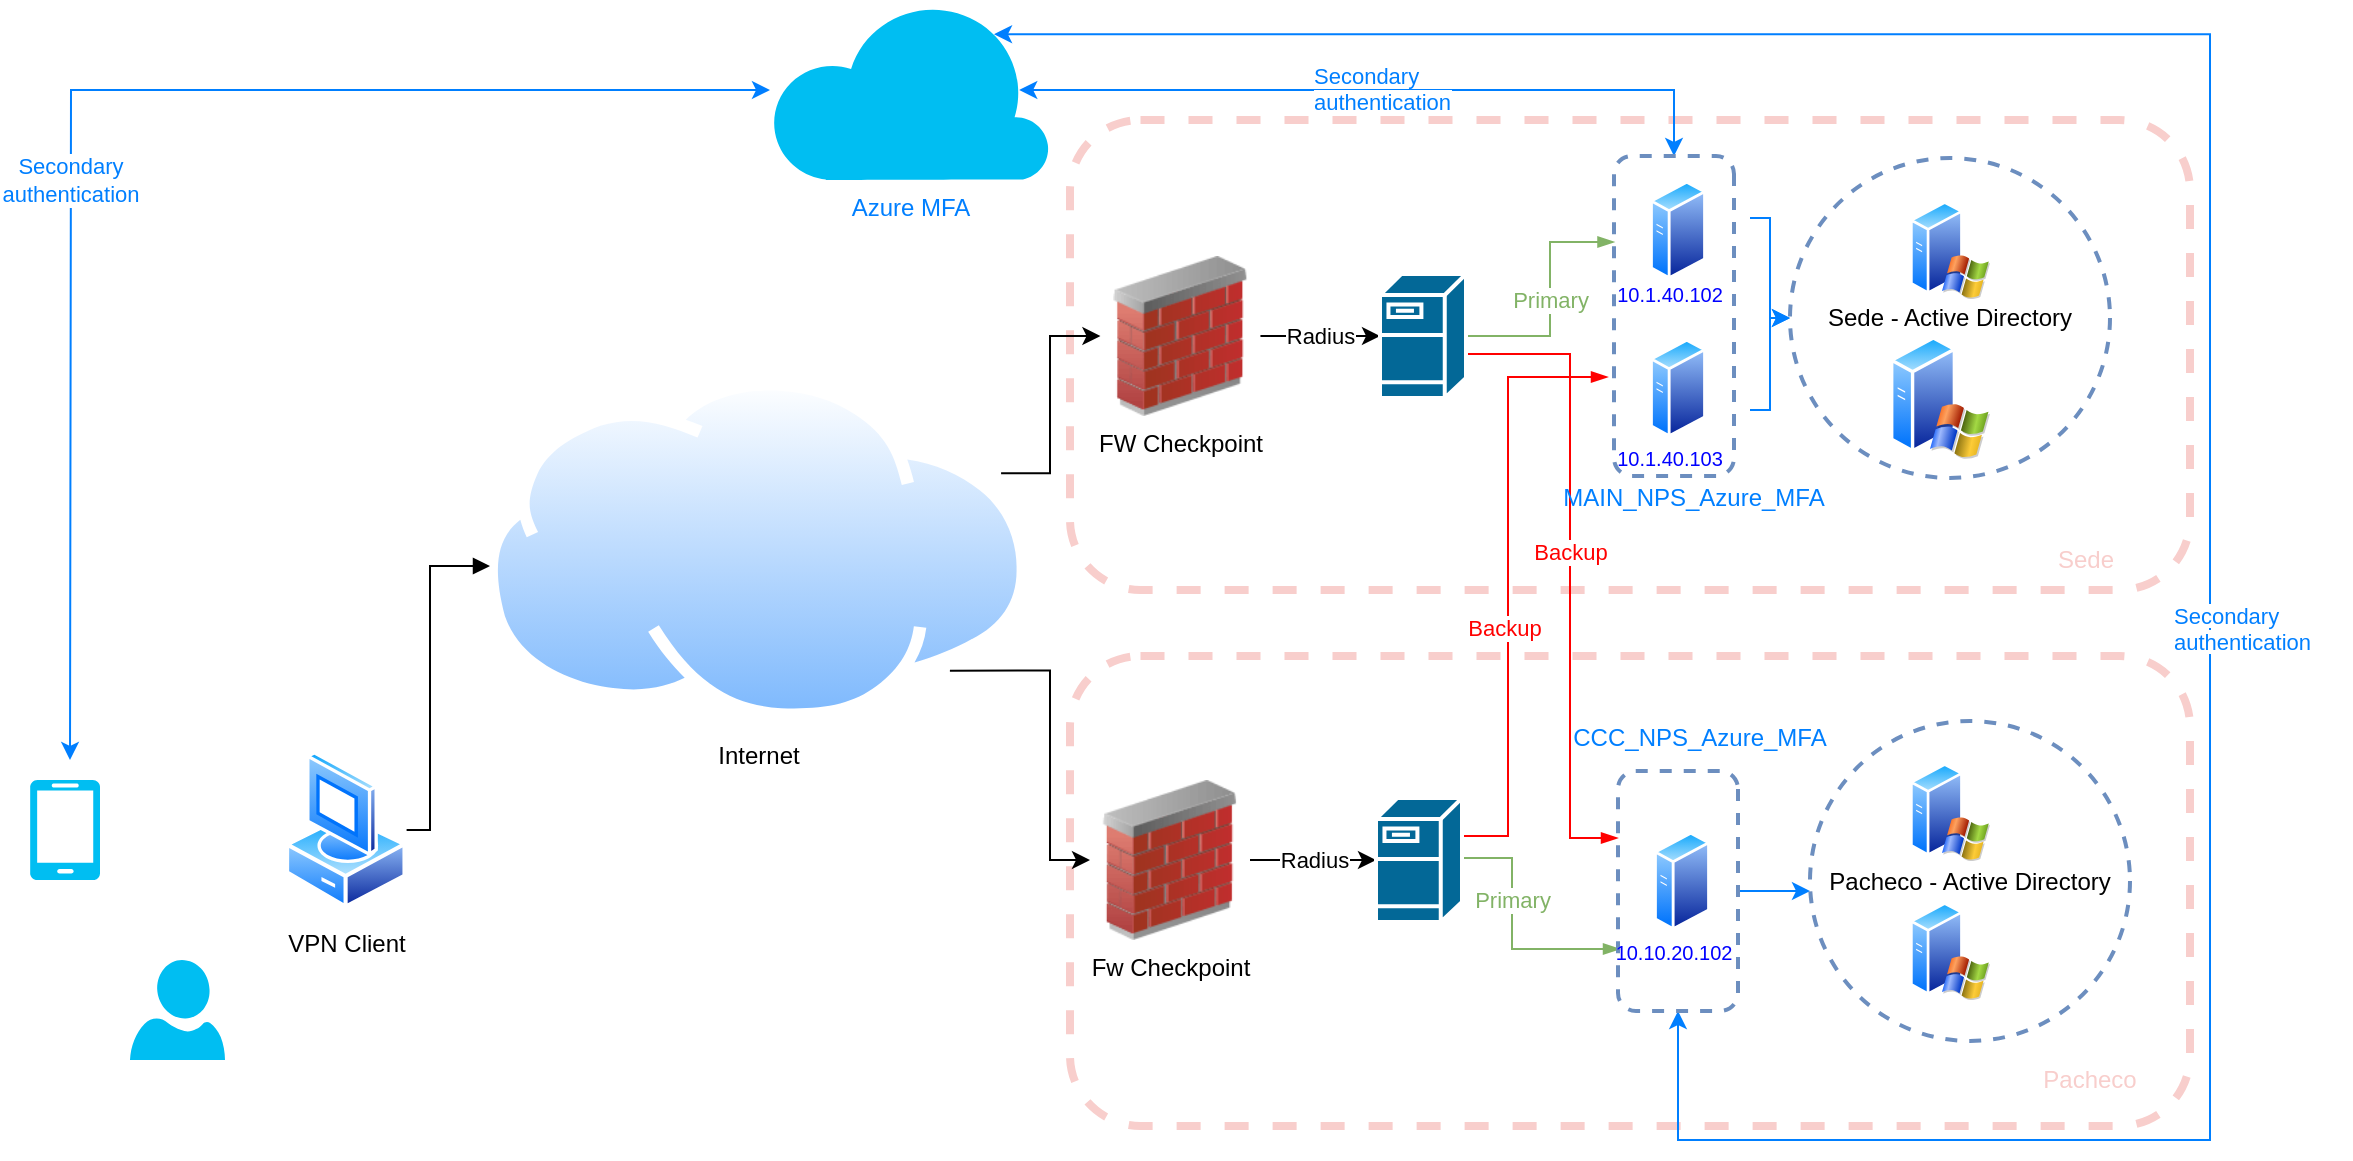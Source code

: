 <mxfile version="14.8.2" type="github">
  <diagram id="DdryZCAlk3Ttl0p2uT7I" name="Page-1">
    <mxGraphModel dx="1889" dy="847" grid="0" gridSize="10" guides="0" tooltips="1" connect="1" arrows="1" fold="1" page="0" pageScale="1" pageWidth="827" pageHeight="1169" math="0" shadow="0">
      <root>
        <mxCell id="0" />
        <mxCell id="1" parent="0" />
        <mxCell id="evP3hjp9oQl2P7tkNX2_-79" value="" style="rounded=1;whiteSpace=wrap;html=1;fontColor=#82B366;fillColor=none;dashed=1;strokeWidth=4;strokeColor=#F8CECC;" vertex="1" parent="1">
          <mxGeometry x="340" y="60" width="560" height="235" as="geometry" />
        </mxCell>
        <mxCell id="evP3hjp9oQl2P7tkNX2_-63" value="" style="rounded=1;whiteSpace=wrap;html=1;fontColor=#82B366;fillColor=none;dashed=1;strokeWidth=4;strokeColor=#F8CECC;" vertex="1" parent="1">
          <mxGeometry x="340" y="328" width="560" height="235" as="geometry" />
        </mxCell>
        <mxCell id="evP3hjp9oQl2P7tkNX2_-31" value="&lt;span&gt;Pacheco - Active Directory&lt;/span&gt;" style="ellipse;whiteSpace=wrap;html=1;aspect=fixed;strokeColor=#6c8ebf;dashed=1;strokeWidth=2;fillColor=none;" vertex="1" parent="1">
          <mxGeometry x="710" y="360.5" width="160" height="160" as="geometry" />
        </mxCell>
        <mxCell id="evP3hjp9oQl2P7tkNX2_-39" value="Radius" style="edgeStyle=orthogonalEdgeStyle;rounded=0;orthogonalLoop=1;jettySize=auto;html=1;" edge="1" parent="1" source="evP3hjp9oQl2P7tkNX2_-2" target="evP3hjp9oQl2P7tkNX2_-34">
          <mxGeometry relative="1" as="geometry" />
        </mxCell>
        <mxCell id="evP3hjp9oQl2P7tkNX2_-2" value="FW Checkpoint" style="image;html=1;image=img/lib/clip_art/networking/Firewall_02_128x128.png" vertex="1" parent="1">
          <mxGeometry x="355.22" y="128" width="80" height="80" as="geometry" />
        </mxCell>
        <mxCell id="evP3hjp9oQl2P7tkNX2_-40" value="Radius" style="edgeStyle=orthogonalEdgeStyle;rounded=0;orthogonalLoop=1;jettySize=auto;html=1;" edge="1" parent="1" source="evP3hjp9oQl2P7tkNX2_-3" target="evP3hjp9oQl2P7tkNX2_-35">
          <mxGeometry relative="1" as="geometry" />
        </mxCell>
        <mxCell id="evP3hjp9oQl2P7tkNX2_-3" value="Fw Checkpoint" style="image;html=1;image=img/lib/clip_art/networking/Firewall_02_128x128.png" vertex="1" parent="1">
          <mxGeometry x="350" y="390" width="80" height="80" as="geometry" />
        </mxCell>
        <mxCell id="evP3hjp9oQl2P7tkNX2_-30" value="" style="edgeStyle=orthogonalEdgeStyle;rounded=0;orthogonalLoop=1;jettySize=auto;html=1;strokeColor=#007FFF;" edge="1" parent="1" target="evP3hjp9oQl2P7tkNX2_-27">
          <mxGeometry relative="1" as="geometry">
            <mxPoint x="680" y="109" as="sourcePoint" />
            <Array as="points">
              <mxPoint x="690" y="109" />
              <mxPoint x="690" y="159" />
            </Array>
          </mxGeometry>
        </mxCell>
        <mxCell id="evP3hjp9oQl2P7tkNX2_-4" value="" style="aspect=fixed;perimeter=ellipsePerimeter;html=1;align=center;shadow=0;dashed=0;spacingTop=3;image;image=img/lib/active_directory/generic_server.svg;" vertex="1" parent="1">
          <mxGeometry x="630" y="90" width="28.0" height="50" as="geometry" />
        </mxCell>
        <mxCell id="evP3hjp9oQl2P7tkNX2_-37" style="edgeStyle=orthogonalEdgeStyle;rounded=0;orthogonalLoop=1;jettySize=auto;html=1;exitX=1;exitY=0.25;exitDx=0;exitDy=0;" edge="1" parent="1" source="evP3hjp9oQl2P7tkNX2_-8" target="evP3hjp9oQl2P7tkNX2_-2">
          <mxGeometry relative="1" as="geometry">
            <Array as="points">
              <mxPoint x="330" y="237" />
              <mxPoint x="330" y="168" />
            </Array>
          </mxGeometry>
        </mxCell>
        <mxCell id="evP3hjp9oQl2P7tkNX2_-38" style="edgeStyle=orthogonalEdgeStyle;rounded=0;orthogonalLoop=1;jettySize=auto;html=1;exitX=1;exitY=1;exitDx=0;exitDy=0;entryX=0;entryY=0.5;entryDx=0;entryDy=0;" edge="1" parent="1" source="evP3hjp9oQl2P7tkNX2_-8" target="evP3hjp9oQl2P7tkNX2_-3">
          <mxGeometry relative="1" as="geometry">
            <Array as="points">
              <mxPoint x="330" y="335" />
              <mxPoint x="330" y="430" />
            </Array>
          </mxGeometry>
        </mxCell>
        <mxCell id="evP3hjp9oQl2P7tkNX2_-8" value="Internet" style="aspect=fixed;perimeter=ellipsePerimeter;html=1;align=center;shadow=0;dashed=0;spacingTop=3;image;image=img/lib/active_directory/internet_cloud.svg;" vertex="1" parent="1">
          <mxGeometry x="47.5" y="189" width="272.22" height="171.5" as="geometry" />
        </mxCell>
        <mxCell id="evP3hjp9oQl2P7tkNX2_-9" value="" style="verticalLabelPosition=bottom;html=1;verticalAlign=top;align=center;strokeColor=none;fillColor=#00BEF2;shape=mxgraph.azure.mobile;pointerEvents=1;" vertex="1" parent="1">
          <mxGeometry x="-180" y="390" width="35" height="50" as="geometry" />
        </mxCell>
        <mxCell id="evP3hjp9oQl2P7tkNX2_-10" value="" style="verticalLabelPosition=bottom;html=1;verticalAlign=top;align=center;strokeColor=none;fillColor=#00BEF2;shape=mxgraph.azure.user;" vertex="1" parent="1">
          <mxGeometry x="-130" y="480" width="47.5" height="50" as="geometry" />
        </mxCell>
        <mxCell id="evP3hjp9oQl2P7tkNX2_-51" style="edgeStyle=orthogonalEdgeStyle;rounded=0;orthogonalLoop=1;jettySize=auto;html=1;fontColor=#007FFF;endArrow=block;endFill=1;" edge="1" parent="1" source="evP3hjp9oQl2P7tkNX2_-12">
          <mxGeometry relative="1" as="geometry">
            <mxPoint x="50" y="283" as="targetPoint" />
            <Array as="points">
              <mxPoint x="20" y="415" />
              <mxPoint x="20" y="283" />
            </Array>
          </mxGeometry>
        </mxCell>
        <mxCell id="evP3hjp9oQl2P7tkNX2_-12" value="VPN Client" style="aspect=fixed;perimeter=ellipsePerimeter;html=1;align=center;shadow=0;dashed=0;spacingTop=3;image;image=img/lib/active_directory/vista_client.svg;" vertex="1" parent="1">
          <mxGeometry x="-52.5" y="375" width="60.8" height="80" as="geometry" />
        </mxCell>
        <mxCell id="evP3hjp9oQl2P7tkNX2_-13" value="" style="aspect=fixed;perimeter=ellipsePerimeter;html=1;align=center;shadow=0;dashed=0;spacingTop=3;image;image=img/lib/active_directory/windows_server_2.svg;" vertex="1" parent="1">
          <mxGeometry x="760" y="100" width="40" height="50" as="geometry" />
        </mxCell>
        <mxCell id="evP3hjp9oQl2P7tkNX2_-15" value="" style="aspect=fixed;perimeter=ellipsePerimeter;html=1;align=center;shadow=0;dashed=0;spacingTop=3;image;image=img/lib/active_directory/windows_server_2.svg;" vertex="1" parent="1">
          <mxGeometry x="760" y="450.5" width="40" height="50" as="geometry" />
        </mxCell>
        <mxCell id="evP3hjp9oQl2P7tkNX2_-28" style="edgeStyle=orthogonalEdgeStyle;rounded=0;orthogonalLoop=1;jettySize=auto;html=1;exitX=0;exitY=0.5;exitDx=0;exitDy=0;" edge="1" parent="1" source="evP3hjp9oQl2P7tkNX2_-17">
          <mxGeometry relative="1" as="geometry">
            <mxPoint x="640" y="205" as="targetPoint" />
          </mxGeometry>
        </mxCell>
        <mxCell id="evP3hjp9oQl2P7tkNX2_-29" value="" style="edgeStyle=orthogonalEdgeStyle;rounded=0;orthogonalLoop=1;jettySize=auto;html=1;strokeColor=#007FFF;" edge="1" parent="1" target="evP3hjp9oQl2P7tkNX2_-27">
          <mxGeometry relative="1" as="geometry">
            <mxPoint x="680" y="205" as="sourcePoint" />
            <Array as="points">
              <mxPoint x="690" y="205" />
              <mxPoint x="690" y="159" />
            </Array>
          </mxGeometry>
        </mxCell>
        <mxCell id="evP3hjp9oQl2P7tkNX2_-17" value="" style="aspect=fixed;perimeter=ellipsePerimeter;html=1;align=center;shadow=0;dashed=0;spacingTop=3;image;image=img/lib/active_directory/generic_server.svg;" vertex="1" parent="1">
          <mxGeometry x="630" y="169" width="28.0" height="50" as="geometry" />
        </mxCell>
        <mxCell id="evP3hjp9oQl2P7tkNX2_-18" value="" style="aspect=fixed;perimeter=ellipsePerimeter;html=1;align=center;shadow=0;dashed=0;spacingTop=3;image;image=img/lib/active_directory/windows_server_2.svg;" vertex="1" parent="1">
          <mxGeometry x="760" y="381" width="40" height="50" as="geometry" />
        </mxCell>
        <mxCell id="evP3hjp9oQl2P7tkNX2_-19" value="" style="aspect=fixed;perimeter=ellipsePerimeter;html=1;align=center;shadow=0;dashed=0;spacingTop=3;image;image=img/lib/active_directory/windows_server_2.svg;" vertex="1" parent="1">
          <mxGeometry x="750" y="167.5" width="50" height="62.5" as="geometry" />
        </mxCell>
        <mxCell id="evP3hjp9oQl2P7tkNX2_-32" value="" style="edgeStyle=orthogonalEdgeStyle;rounded=0;orthogonalLoop=1;jettySize=auto;html=1;exitX=0.5;exitY=0;exitDx=0;exitDy=0;strokeColor=#007FFF;" edge="1" parent="1" source="evP3hjp9oQl2P7tkNX2_-42">
          <mxGeometry relative="1" as="geometry">
            <mxPoint x="710" y="446" as="targetPoint" />
          </mxGeometry>
        </mxCell>
        <mxCell id="evP3hjp9oQl2P7tkNX2_-20" value="" style="aspect=fixed;perimeter=ellipsePerimeter;html=1;align=center;shadow=0;dashed=0;spacingTop=3;image;image=img/lib/active_directory/generic_server.svg;" vertex="1" parent="1">
          <mxGeometry x="632" y="415.5" width="28.0" height="50" as="geometry" />
        </mxCell>
        <mxCell id="evP3hjp9oQl2P7tkNX2_-27" value="Sede - Active Directory" style="ellipse;whiteSpace=wrap;html=1;aspect=fixed;strokeColor=#6c8ebf;fillColor=none;dashed=1;strokeWidth=2;" vertex="1" parent="1">
          <mxGeometry x="700" y="79" width="160" height="160" as="geometry" />
        </mxCell>
        <mxCell id="evP3hjp9oQl2P7tkNX2_-53" value="Primary" style="edgeStyle=orthogonalEdgeStyle;rounded=0;orthogonalLoop=1;jettySize=auto;html=1;startArrow=none;startFill=0;endArrow=blockThin;endFill=1;fillColor=#d5e8d4;strokeColor=#82b366;fontColor=#82B366;entryX=0.269;entryY=0.996;entryDx=0;entryDy=0;entryPerimeter=0;" edge="1" parent="1" source="evP3hjp9oQl2P7tkNX2_-34" target="evP3hjp9oQl2P7tkNX2_-44">
          <mxGeometry relative="1" as="geometry">
            <mxPoint x="612" y="118" as="targetPoint" />
            <Array as="points">
              <mxPoint x="580" y="168" />
              <mxPoint x="580" y="121" />
            </Array>
          </mxGeometry>
        </mxCell>
        <mxCell id="evP3hjp9oQl2P7tkNX2_-54" style="edgeStyle=orthogonalEdgeStyle;rounded=0;orthogonalLoop=1;jettySize=auto;html=1;fontColor=#82B366;startArrow=none;startFill=0;endArrow=blockThin;endFill=1;entryX=0.204;entryY=1;entryDx=0;entryDy=0;entryPerimeter=0;strokeColor=#FF0000;" edge="1" parent="1">
          <mxGeometry relative="1" as="geometry">
            <mxPoint x="538" y="177" as="sourcePoint" />
            <mxPoint x="614" y="418.98" as="targetPoint" />
            <Array as="points">
              <mxPoint x="590" y="177" />
              <mxPoint x="590" y="419" />
            </Array>
          </mxGeometry>
        </mxCell>
        <mxCell id="evP3hjp9oQl2P7tkNX2_-55" value="Backup" style="edgeLabel;html=1;align=center;verticalAlign=middle;resizable=0;points=[];fontColor=#FF0000;" vertex="1" connectable="0" parent="evP3hjp9oQl2P7tkNX2_-54">
          <mxGeometry x="-0.312" y="1" relative="1" as="geometry">
            <mxPoint x="-1" y="41" as="offset" />
          </mxGeometry>
        </mxCell>
        <mxCell id="evP3hjp9oQl2P7tkNX2_-34" value="" style="shape=mxgraph.cisco.servers.fileserver;html=1;pointerEvents=1;dashed=0;fillColor=#036897;strokeColor=#ffffff;strokeWidth=2;verticalLabelPosition=bottom;verticalAlign=top;align=center;outlineConnect=0;" vertex="1" parent="1">
          <mxGeometry x="495" y="137" width="43" height="62" as="geometry" />
        </mxCell>
        <mxCell id="evP3hjp9oQl2P7tkNX2_-58" style="edgeStyle=orthogonalEdgeStyle;rounded=0;orthogonalLoop=1;jettySize=auto;html=1;entryX=0.75;entryY=1;entryDx=0;entryDy=0;fontColor=#FF0000;startArrow=none;startFill=0;endArrow=blockThin;endFill=1;strokeColor=#FF0000;" edge="1" parent="1">
          <mxGeometry relative="1" as="geometry">
            <mxPoint x="535" y="418" as="sourcePoint" />
            <mxPoint x="609" y="188.5" as="targetPoint" />
            <Array as="points">
              <mxPoint x="559" y="418" />
              <mxPoint x="559" y="189" />
            </Array>
          </mxGeometry>
        </mxCell>
        <mxCell id="evP3hjp9oQl2P7tkNX2_-61" value="Backup" style="edgeLabel;html=1;align=center;verticalAlign=middle;resizable=0;points=[];fontColor=#FF0000;" vertex="1" connectable="0" parent="evP3hjp9oQl2P7tkNX2_-58">
          <mxGeometry x="-0.157" y="2" relative="1" as="geometry">
            <mxPoint as="offset" />
          </mxGeometry>
        </mxCell>
        <mxCell id="evP3hjp9oQl2P7tkNX2_-60" value="Primary" style="edgeStyle=orthogonalEdgeStyle;rounded=0;orthogonalLoop=1;jettySize=auto;html=1;exitX=1;exitY=0.5;exitDx=0;exitDy=0;exitPerimeter=0;entryX=0.75;entryY=1;entryDx=0;entryDy=0;startArrow=none;startFill=0;endArrow=blockThin;endFill=1;strokeColor=#82B366;fontColor=#82B366;" edge="1" parent="1">
          <mxGeometry x="-0.271" relative="1" as="geometry">
            <mxPoint x="537" y="429" as="sourcePoint" />
            <mxPoint x="615" y="474.5" as="targetPoint" />
            <Array as="points">
              <mxPoint x="561" y="429" />
              <mxPoint x="561" y="475" />
            </Array>
            <mxPoint as="offset" />
          </mxGeometry>
        </mxCell>
        <mxCell id="evP3hjp9oQl2P7tkNX2_-35" value="" style="shape=mxgraph.cisco.servers.fileserver;html=1;pointerEvents=1;dashed=0;fillColor=#036897;strokeColor=#ffffff;strokeWidth=2;verticalLabelPosition=bottom;verticalAlign=top;align=center;outlineConnect=0;" vertex="1" parent="1">
          <mxGeometry x="493" y="399" width="43" height="62" as="geometry" />
        </mxCell>
        <mxCell id="evP3hjp9oQl2P7tkNX2_-71" style="edgeStyle=orthogonalEdgeStyle;rounded=0;orthogonalLoop=1;jettySize=auto;html=1;entryX=0.8;entryY=0.19;entryDx=0;entryDy=0;entryPerimeter=0;fontColor=#F8CECC;startArrow=classic;startFill=1;endArrow=classic;endFill=1;strokeColor=#007FFF;" edge="1" parent="1" source="evP3hjp9oQl2P7tkNX2_-42" target="evP3hjp9oQl2P7tkNX2_-49">
          <mxGeometry relative="1" as="geometry">
            <Array as="points">
              <mxPoint x="644" y="570" />
              <mxPoint x="910" y="570" />
              <mxPoint x="910" y="17" />
            </Array>
          </mxGeometry>
        </mxCell>
        <mxCell id="evP3hjp9oQl2P7tkNX2_-42" value="" style="rounded=1;whiteSpace=wrap;html=1;rotation=90;strokeWidth=2;dashed=1;strokeColor=#6c8ebf;fillColor=none;" vertex="1" parent="1">
          <mxGeometry x="584" y="415.5" width="120" height="60" as="geometry" />
        </mxCell>
        <mxCell id="evP3hjp9oQl2P7tkNX2_-48" style="edgeStyle=orthogonalEdgeStyle;rounded=0;orthogonalLoop=1;jettySize=auto;html=1;exitX=0;exitY=0.5;exitDx=0;exitDy=0;fontColor=#007FFF;entryX=0.89;entryY=0.5;entryDx=0;entryDy=0;entryPerimeter=0;startArrow=classic;startFill=1;strokeColor=#007FFF;" edge="1" parent="1" source="evP3hjp9oQl2P7tkNX2_-44" target="evP3hjp9oQl2P7tkNX2_-49">
          <mxGeometry relative="1" as="geometry">
            <mxPoint x="570" y="30" as="targetPoint" />
          </mxGeometry>
        </mxCell>
        <mxCell id="evP3hjp9oQl2P7tkNX2_-44" value="" style="rounded=1;whiteSpace=wrap;html=1;rotation=90;strokeWidth=2;dashed=1;strokeColor=#6c8ebf;fillColor=none;" vertex="1" parent="1">
          <mxGeometry x="562" y="128" width="160" height="60" as="geometry" />
        </mxCell>
        <mxCell id="evP3hjp9oQl2P7tkNX2_-50" value="Secondary &lt;br&gt;authentication" style="edgeStyle=orthogonalEdgeStyle;rounded=0;orthogonalLoop=1;jettySize=auto;html=1;fontColor=#007FFF;startArrow=classic;startFill=1;strokeColor=#007FFF;" edge="1" parent="1" source="evP3hjp9oQl2P7tkNX2_-49">
          <mxGeometry x="0.153" relative="1" as="geometry">
            <mxPoint x="-160" y="380" as="targetPoint" />
            <mxPoint as="offset" />
          </mxGeometry>
        </mxCell>
        <mxCell id="evP3hjp9oQl2P7tkNX2_-49" value="Azure MFA" style="verticalLabelPosition=bottom;html=1;verticalAlign=top;align=center;strokeColor=none;fillColor=#00BEF2;shape=mxgraph.azure.cloud;fontColor=#007FFF;" vertex="1" parent="1">
          <mxGeometry x="190" width="140" height="90" as="geometry" />
        </mxCell>
        <mxCell id="evP3hjp9oQl2P7tkNX2_-56" style="edgeStyle=orthogonalEdgeStyle;rounded=0;orthogonalLoop=1;jettySize=auto;html=1;exitX=1;exitY=0.5;exitDx=0;exitDy=0;exitPerimeter=0;fontColor=#FF0000;startArrow=none;startFill=0;endArrow=blockThin;endFill=1;strokeColor=#FF0000;" edge="1" parent="1" source="evP3hjp9oQl2P7tkNX2_-34">
          <mxGeometry relative="1" as="geometry">
            <mxPoint x="538" y="168" as="targetPoint" />
          </mxGeometry>
        </mxCell>
        <mxCell id="evP3hjp9oQl2P7tkNX2_-68" value="Pacheco" style="text;html=1;strokeColor=none;fillColor=none;align=center;verticalAlign=middle;whiteSpace=wrap;rounded=0;dashed=1;fontColor=#F8CECC;" vertex="1" parent="1">
          <mxGeometry x="830" y="530" width="40" height="20" as="geometry" />
        </mxCell>
        <mxCell id="evP3hjp9oQl2P7tkNX2_-69" value="Sede" style="text;html=1;strokeColor=none;fillColor=none;align=center;verticalAlign=middle;whiteSpace=wrap;rounded=0;dashed=1;fontColor=#F8CECC;" vertex="1" parent="1">
          <mxGeometry x="828" y="270" width="40" height="20" as="geometry" />
        </mxCell>
        <mxCell id="evP3hjp9oQl2P7tkNX2_-73" value="CCC_NPS_Azure_MFA" style="text;html=1;strokeColor=none;fillColor=none;align=center;verticalAlign=middle;whiteSpace=wrap;rounded=0;dashed=1;fontColor=#007FFF;" vertex="1" parent="1">
          <mxGeometry x="635" y="359" width="40" height="20" as="geometry" />
        </mxCell>
        <mxCell id="evP3hjp9oQl2P7tkNX2_-75" value="MAIN_NPS_Azure_MFA" style="text;html=1;strokeColor=none;fillColor=none;align=center;verticalAlign=middle;whiteSpace=wrap;rounded=0;dashed=1;fontColor=#007FFF;" vertex="1" parent="1">
          <mxGeometry x="632" y="239" width="40" height="20" as="geometry" />
        </mxCell>
        <mxCell id="evP3hjp9oQl2P7tkNX2_-76" value="&lt;font color=&quot;#0000ff&quot;&gt;10.1.40.102&lt;/font&gt;" style="text;html=1;strokeColor=none;fillColor=none;align=center;verticalAlign=middle;whiteSpace=wrap;rounded=0;dashed=1;fontColor=#007FFF;fontSize=10;" vertex="1" parent="1">
          <mxGeometry x="620" y="137" width="40" height="20" as="geometry" />
        </mxCell>
        <mxCell id="evP3hjp9oQl2P7tkNX2_-77" value="&lt;font color=&quot;#0000ff&quot;&gt;10.1.40.103&lt;/font&gt;" style="text;html=1;strokeColor=none;fillColor=none;align=center;verticalAlign=middle;whiteSpace=wrap;rounded=0;dashed=1;fontColor=#007FFF;fontSize=10;" vertex="1" parent="1">
          <mxGeometry x="620" y="219" width="40" height="20" as="geometry" />
        </mxCell>
        <mxCell id="evP3hjp9oQl2P7tkNX2_-78" value="&lt;font color=&quot;#0000ff&quot;&gt;10.10.20.102&lt;/font&gt;" style="text;html=1;strokeColor=none;fillColor=none;align=center;verticalAlign=middle;whiteSpace=wrap;rounded=0;dashed=1;fontColor=#007FFF;fontSize=10;" vertex="1" parent="1">
          <mxGeometry x="622" y="466" width="40" height="20" as="geometry" />
        </mxCell>
        <mxCell id="evP3hjp9oQl2P7tkNX2_-80" value="&lt;span style=&quot;color: rgb(0, 127, 255); font-family: helvetica; font-size: 11px; font-style: normal; font-weight: 400; letter-spacing: normal; text-align: center; text-indent: 0px; text-transform: none; word-spacing: 0px; background-color: rgb(255, 255, 255); display: inline; float: none;&quot;&gt;Secondary&lt;/span&gt;&lt;br style=&quot;color: rgb(0, 127, 255); font-family: helvetica; font-size: 11px; font-style: normal; font-weight: 400; letter-spacing: normal; text-align: center; text-indent: 0px; text-transform: none; word-spacing: 0px;&quot;&gt;&lt;span style=&quot;color: rgb(0, 127, 255); font-family: helvetica; font-size: 11px; font-style: normal; font-weight: 400; letter-spacing: normal; text-align: center; text-indent: 0px; text-transform: none; word-spacing: 0px; background-color: rgb(255, 255, 255); display: inline; float: none;&quot;&gt;authentication&lt;/span&gt;" style="text;whiteSpace=wrap;html=1;fontSize=10;fontColor=#007FFF;" vertex="1" parent="1">
          <mxGeometry x="890" y="295" width="90" height="40" as="geometry" />
        </mxCell>
        <mxCell id="evP3hjp9oQl2P7tkNX2_-82" value="&lt;span style=&quot;color: rgb(0, 127, 255); font-family: helvetica; font-size: 11px; font-style: normal; font-weight: 400; letter-spacing: normal; text-align: center; text-indent: 0px; text-transform: none; word-spacing: 0px; background-color: rgb(255, 255, 255); display: inline; float: none;&quot;&gt;Secondary&lt;/span&gt;&lt;br style=&quot;color: rgb(0, 127, 255); font-family: helvetica; font-size: 11px; font-style: normal; font-weight: 400; letter-spacing: normal; text-align: center; text-indent: 0px; text-transform: none; word-spacing: 0px;&quot;&gt;&lt;span style=&quot;color: rgb(0, 127, 255); font-family: helvetica; font-size: 11px; font-style: normal; font-weight: 400; letter-spacing: normal; text-align: center; text-indent: 0px; text-transform: none; word-spacing: 0px; background-color: rgb(255, 255, 255); display: inline; float: none;&quot;&gt;authentication&lt;/span&gt;" style="text;whiteSpace=wrap;html=1;fontSize=10;fontColor=#007FFF;" vertex="1" parent="1">
          <mxGeometry x="460" y="25" width="90" height="40" as="geometry" />
        </mxCell>
      </root>
    </mxGraphModel>
  </diagram>
</mxfile>
